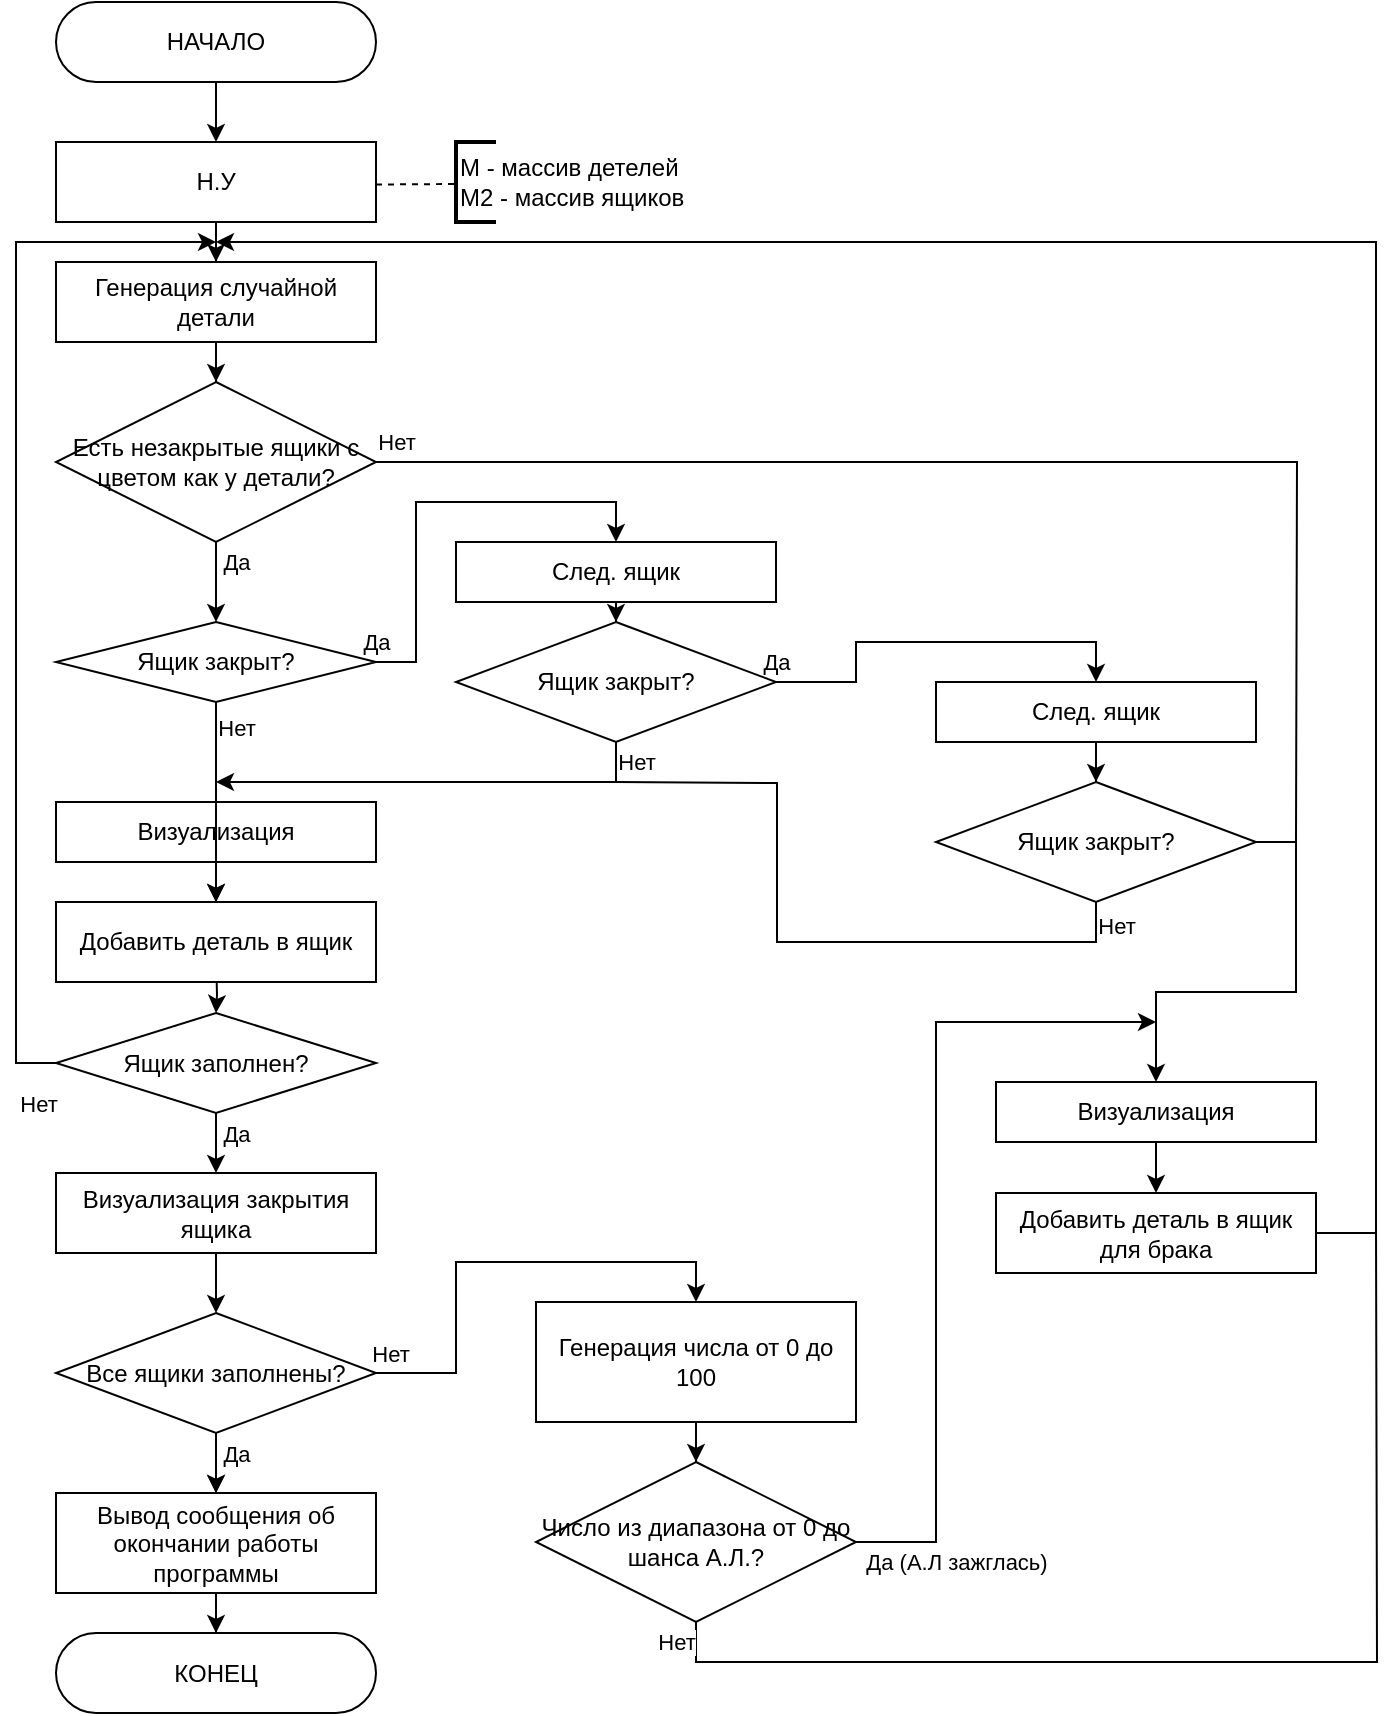 <mxfile version="15.2.9" type="device"><diagram id="C5RBs43oDa-KdzZeNtuy" name="Page-1"><mxGraphModel dx="1102" dy="614" grid="1" gridSize="10" guides="1" tooltips="1" connect="1" arrows="1" fold="1" page="1" pageScale="1" pageWidth="827" pageHeight="1169" math="0" shadow="0"><root><mxCell id="WIyWlLk6GJQsqaUBKTNV-0"/><mxCell id="WIyWlLk6GJQsqaUBKTNV-1" parent="WIyWlLk6GJQsqaUBKTNV-0"/><mxCell id="D72bb008APMsk19it4Rb-2" value="" style="edgeStyle=orthogonalEdgeStyle;rounded=0;orthogonalLoop=1;jettySize=auto;html=1;" parent="WIyWlLk6GJQsqaUBKTNV-1" source="D72bb008APMsk19it4Rb-0" target="D72bb008APMsk19it4Rb-1" edge="1"><mxGeometry relative="1" as="geometry"/></mxCell><mxCell id="D72bb008APMsk19it4Rb-0" value="НАЧАЛО" style="rounded=1;whiteSpace=wrap;html=1;arcSize=50;strokeWidth=1;fontSize=12;" parent="WIyWlLk6GJQsqaUBKTNV-1" vertex="1"><mxGeometry x="40" y="80" width="160" height="40" as="geometry"/></mxCell><mxCell id="hc4eUW8b2thEBbhZW7SV-0" value="" style="edgeStyle=orthogonalEdgeStyle;rounded=0;orthogonalLoop=1;jettySize=auto;html=1;" parent="WIyWlLk6GJQsqaUBKTNV-1" source="D72bb008APMsk19it4Rb-1" target="D72bb008APMsk19it4Rb-11" edge="1"><mxGeometry relative="1" as="geometry"/></mxCell><mxCell id="D72bb008APMsk19it4Rb-1" value="Н.У" style="rounded=0;whiteSpace=wrap;html=1;" parent="WIyWlLk6GJQsqaUBKTNV-1" vertex="1"><mxGeometry x="40" y="150" width="160" height="40" as="geometry"/></mxCell><mxCell id="D72bb008APMsk19it4Rb-3" value="" style="endArrow=none;dashed=1;html=1;exitX=1;exitY=0.5;exitDx=0;exitDy=0;fontSize=12;" parent="WIyWlLk6GJQsqaUBKTNV-1" edge="1"><mxGeometry width="50" height="50" relative="1" as="geometry"><mxPoint x="200" y="171.25" as="sourcePoint"/><mxPoint x="240" y="171" as="targetPoint"/></mxGeometry></mxCell><mxCell id="D72bb008APMsk19it4Rb-4" value="М - массив детелей&lt;br&gt;M2 - массив ящиков&lt;br&gt;" style="strokeWidth=2;html=1;shape=mxgraph.flowchart.annotation_1;align=left;pointerEvents=1;fontSize=12;" parent="WIyWlLk6GJQsqaUBKTNV-1" vertex="1"><mxGeometry x="240" y="150" width="20" height="40" as="geometry"/></mxCell><mxCell id="hc4eUW8b2thEBbhZW7SV-2" value="" style="edgeStyle=orthogonalEdgeStyle;rounded=0;orthogonalLoop=1;jettySize=auto;html=1;" parent="WIyWlLk6GJQsqaUBKTNV-1" source="D72bb008APMsk19it4Rb-11" target="hc4eUW8b2thEBbhZW7SV-1" edge="1"><mxGeometry relative="1" as="geometry"/></mxCell><mxCell id="D72bb008APMsk19it4Rb-11" value="Генерация случайной детали" style="whiteSpace=wrap;html=1;rounded=0;" parent="WIyWlLk6GJQsqaUBKTNV-1" vertex="1"><mxGeometry x="40" y="210" width="160" height="40" as="geometry"/></mxCell><mxCell id="D72bb008APMsk19it4Rb-27" value="" style="edgeStyle=orthogonalEdgeStyle;rounded=0;orthogonalLoop=1;jettySize=auto;html=1;" parent="WIyWlLk6GJQsqaUBKTNV-1" source="D72bb008APMsk19it4Rb-24" target="D72bb008APMsk19it4Rb-26" edge="1"><mxGeometry relative="1" as="geometry"/></mxCell><mxCell id="D72bb008APMsk19it4Rb-24" value="Визуализация" style="whiteSpace=wrap;html=1;" parent="WIyWlLk6GJQsqaUBKTNV-1" vertex="1"><mxGeometry x="40" y="480" width="160" height="30" as="geometry"/></mxCell><mxCell id="D72bb008APMsk19it4Rb-31" value="" style="edgeStyle=orthogonalEdgeStyle;rounded=0;orthogonalLoop=1;jettySize=auto;html=1;" parent="WIyWlLk6GJQsqaUBKTNV-1" target="D72bb008APMsk19it4Rb-30" edge="1"><mxGeometry relative="1" as="geometry"><mxPoint x="120" y="555.5" as="sourcePoint"/></mxGeometry></mxCell><mxCell id="D72bb008APMsk19it4Rb-26" value="Добавить деталь в ящик" style="whiteSpace=wrap;html=1;" parent="WIyWlLk6GJQsqaUBKTNV-1" vertex="1"><mxGeometry x="40" y="530" width="160" height="40" as="geometry"/></mxCell><mxCell id="D72bb008APMsk19it4Rb-33" value="Да" style="edgeStyle=orthogonalEdgeStyle;rounded=0;orthogonalLoop=1;jettySize=auto;html=1;" parent="WIyWlLk6GJQsqaUBKTNV-1" source="D72bb008APMsk19it4Rb-30" target="D72bb008APMsk19it4Rb-32" edge="1"><mxGeometry x="0.2" y="10" relative="1" as="geometry"><mxPoint as="offset"/></mxGeometry></mxCell><mxCell id="hc4eUW8b2thEBbhZW7SV-25" value="Нет" style="edgeStyle=orthogonalEdgeStyle;rounded=0;orthogonalLoop=1;jettySize=auto;html=1;endArrow=classic;endFill=1;exitX=0;exitY=0.5;exitDx=0;exitDy=0;" parent="WIyWlLk6GJQsqaUBKTNV-1" source="D72bb008APMsk19it4Rb-30" edge="1"><mxGeometry x="-0.966" y="20" relative="1" as="geometry"><mxPoint x="120" y="200" as="targetPoint"/><Array as="points"><mxPoint x="20" y="611"/><mxPoint x="20" y="200"/></Array><mxPoint as="offset"/></mxGeometry></mxCell><mxCell id="D72bb008APMsk19it4Rb-30" value="Ящик заполнен?" style="rhombus;whiteSpace=wrap;html=1;" parent="WIyWlLk6GJQsqaUBKTNV-1" vertex="1"><mxGeometry x="40" y="585.5" width="160" height="50" as="geometry"/></mxCell><mxCell id="D72bb008APMsk19it4Rb-39" value="" style="edgeStyle=orthogonalEdgeStyle;rounded=0;orthogonalLoop=1;jettySize=auto;html=1;" parent="WIyWlLk6GJQsqaUBKTNV-1" source="D72bb008APMsk19it4Rb-32" target="D72bb008APMsk19it4Rb-38" edge="1"><mxGeometry relative="1" as="geometry"/></mxCell><mxCell id="D72bb008APMsk19it4Rb-32" value="Визуализация закрытия ящика" style="whiteSpace=wrap;html=1;" parent="WIyWlLk6GJQsqaUBKTNV-1" vertex="1"><mxGeometry x="40" y="665.5" width="160" height="40" as="geometry"/></mxCell><mxCell id="D72bb008APMsk19it4Rb-43" value="" style="edgeStyle=orthogonalEdgeStyle;rounded=0;orthogonalLoop=1;jettySize=auto;html=1;entryX=0.5;entryY=0;entryDx=0;entryDy=0;" parent="WIyWlLk6GJQsqaUBKTNV-1" source="D72bb008APMsk19it4Rb-38" target="hc4eUW8b2thEBbhZW7SV-37" edge="1"><mxGeometry relative="1" as="geometry"><mxPoint x="120" y="835.5" as="targetPoint"/></mxGeometry></mxCell><mxCell id="hc4eUW8b2thEBbhZW7SV-39" value="Да" style="edgeStyle=orthogonalEdgeStyle;rounded=0;orthogonalLoop=1;jettySize=auto;html=1;endArrow=classic;endFill=1;" parent="WIyWlLk6GJQsqaUBKTNV-1" source="D72bb008APMsk19it4Rb-38" target="hc4eUW8b2thEBbhZW7SV-37" edge="1"><mxGeometry x="0.2" y="10" relative="1" as="geometry"><mxPoint as="offset"/></mxGeometry></mxCell><mxCell id="hc4eUW8b2thEBbhZW7SV-41" value="Нет" style="edgeStyle=orthogonalEdgeStyle;rounded=0;orthogonalLoop=1;jettySize=auto;html=1;endArrow=classic;endFill=1;entryX=0.5;entryY=0;entryDx=0;entryDy=0;" parent="WIyWlLk6GJQsqaUBKTNV-1" source="D72bb008APMsk19it4Rb-38" target="hc4eUW8b2thEBbhZW7SV-42" edge="1"><mxGeometry x="-0.943" y="10" relative="1" as="geometry"><mxPoint x="240" y="720" as="targetPoint"/><mxPoint as="offset"/></mxGeometry></mxCell><mxCell id="D72bb008APMsk19it4Rb-38" value="Все ящики заполнены?" style="rhombus;whiteSpace=wrap;html=1;" parent="WIyWlLk6GJQsqaUBKTNV-1" vertex="1"><mxGeometry x="40" y="735.5" width="160" height="60" as="geometry"/></mxCell><mxCell id="D72bb008APMsk19it4Rb-44" value="КОНЕЦ" style="rounded=1;whiteSpace=wrap;html=1;arcSize=50;strokeWidth=1;fontSize=12;" parent="WIyWlLk6GJQsqaUBKTNV-1" vertex="1"><mxGeometry x="40" y="895.5" width="160" height="40" as="geometry"/></mxCell><mxCell id="hc4eUW8b2thEBbhZW7SV-4" value="Да" style="edgeStyle=orthogonalEdgeStyle;rounded=0;orthogonalLoop=1;jettySize=auto;html=1;" parent="WIyWlLk6GJQsqaUBKTNV-1" source="hc4eUW8b2thEBbhZW7SV-1" edge="1"><mxGeometry x="-0.5" y="10" relative="1" as="geometry"><mxPoint x="120" y="390" as="targetPoint"/><mxPoint as="offset"/></mxGeometry></mxCell><mxCell id="hc4eUW8b2thEBbhZW7SV-34" value="Нет" style="edgeStyle=orthogonalEdgeStyle;rounded=0;orthogonalLoop=1;jettySize=auto;html=1;endArrow=none;endFill=0;" parent="WIyWlLk6GJQsqaUBKTNV-1" source="hc4eUW8b2thEBbhZW7SV-1" edge="1"><mxGeometry x="-0.969" y="10" relative="1" as="geometry"><mxPoint x="660" y="500" as="targetPoint"/><mxPoint as="offset"/></mxGeometry></mxCell><mxCell id="hc4eUW8b2thEBbhZW7SV-1" value="Есть незакрытые ящики с цветом как у детали?" style="rhombus;whiteSpace=wrap;html=1;rounded=0;" parent="WIyWlLk6GJQsqaUBKTNV-1" vertex="1"><mxGeometry x="40" y="270" width="160" height="80" as="geometry"/></mxCell><mxCell id="hc4eUW8b2thEBbhZW7SV-9" value="Да" style="edgeStyle=orthogonalEdgeStyle;rounded=0;orthogonalLoop=1;jettySize=auto;html=1;entryX=0.5;entryY=0;entryDx=0;entryDy=0;" parent="WIyWlLk6GJQsqaUBKTNV-1" source="hc4eUW8b2thEBbhZW7SV-5" target="hc4eUW8b2thEBbhZW7SV-8" edge="1"><mxGeometry x="-1" y="10" relative="1" as="geometry"><mxPoint as="offset"/></mxGeometry></mxCell><mxCell id="hc4eUW8b2thEBbhZW7SV-19" value="Нет" style="edgeStyle=orthogonalEdgeStyle;rounded=0;orthogonalLoop=1;jettySize=auto;html=1;" parent="WIyWlLk6GJQsqaUBKTNV-1" source="hc4eUW8b2thEBbhZW7SV-5" edge="1"><mxGeometry x="-0.75" y="10" relative="1" as="geometry"><mxPoint x="120" y="530" as="targetPoint"/><mxPoint as="offset"/></mxGeometry></mxCell><mxCell id="hc4eUW8b2thEBbhZW7SV-5" value="Ящик закрыт?" style="rhombus;whiteSpace=wrap;html=1;" parent="WIyWlLk6GJQsqaUBKTNV-1" vertex="1"><mxGeometry x="40" y="390" width="160" height="40" as="geometry"/></mxCell><mxCell id="hc4eUW8b2thEBbhZW7SV-11" value="" style="edgeStyle=orthogonalEdgeStyle;rounded=0;orthogonalLoop=1;jettySize=auto;html=1;" parent="WIyWlLk6GJQsqaUBKTNV-1" source="hc4eUW8b2thEBbhZW7SV-8" target="hc4eUW8b2thEBbhZW7SV-10" edge="1"><mxGeometry relative="1" as="geometry"/></mxCell><mxCell id="hc4eUW8b2thEBbhZW7SV-8" value="След. ящик" style="whiteSpace=wrap;html=1;" parent="WIyWlLk6GJQsqaUBKTNV-1" vertex="1"><mxGeometry x="240" y="350" width="160" height="30" as="geometry"/></mxCell><mxCell id="hc4eUW8b2thEBbhZW7SV-15" value="Да" style="edgeStyle=orthogonalEdgeStyle;rounded=0;orthogonalLoop=1;jettySize=auto;html=1;entryX=0.5;entryY=0;entryDx=0;entryDy=0;" parent="WIyWlLk6GJQsqaUBKTNV-1" source="hc4eUW8b2thEBbhZW7SV-10" target="hc4eUW8b2thEBbhZW7SV-14" edge="1"><mxGeometry x="-1" y="10" relative="1" as="geometry"><mxPoint as="offset"/></mxGeometry></mxCell><mxCell id="hc4eUW8b2thEBbhZW7SV-21" value="Нет" style="edgeStyle=orthogonalEdgeStyle;rounded=0;orthogonalLoop=1;jettySize=auto;html=1;exitX=0.5;exitY=1;exitDx=0;exitDy=0;" parent="WIyWlLk6GJQsqaUBKTNV-1" source="hc4eUW8b2thEBbhZW7SV-10" edge="1"><mxGeometry x="-0.909" y="10" relative="1" as="geometry"><mxPoint x="120" y="470" as="targetPoint"/><Array as="points"><mxPoint x="320" y="470"/></Array><mxPoint as="offset"/></mxGeometry></mxCell><mxCell id="hc4eUW8b2thEBbhZW7SV-10" value="Ящик закрыт?" style="rhombus;whiteSpace=wrap;html=1;" parent="WIyWlLk6GJQsqaUBKTNV-1" vertex="1"><mxGeometry x="240" y="390" width="160" height="60" as="geometry"/></mxCell><mxCell id="hc4eUW8b2thEBbhZW7SV-17" value="" style="edgeStyle=orthogonalEdgeStyle;rounded=0;orthogonalLoop=1;jettySize=auto;html=1;" parent="WIyWlLk6GJQsqaUBKTNV-1" source="hc4eUW8b2thEBbhZW7SV-14" target="hc4eUW8b2thEBbhZW7SV-16" edge="1"><mxGeometry relative="1" as="geometry"/></mxCell><mxCell id="hc4eUW8b2thEBbhZW7SV-14" value="След. ящик" style="whiteSpace=wrap;html=1;" parent="WIyWlLk6GJQsqaUBKTNV-1" vertex="1"><mxGeometry x="480" y="420" width="160" height="30" as="geometry"/></mxCell><mxCell id="hc4eUW8b2thEBbhZW7SV-23" value="Нет" style="edgeStyle=orthogonalEdgeStyle;rounded=0;orthogonalLoop=1;jettySize=auto;html=1;exitX=0.5;exitY=1;exitDx=0;exitDy=0;endArrow=none;endFill=0;" parent="WIyWlLk6GJQsqaUBKTNV-1" source="hc4eUW8b2thEBbhZW7SV-16" edge="1"><mxGeometry x="-0.933" y="10" relative="1" as="geometry"><mxPoint x="320" y="470" as="targetPoint"/><mxPoint as="offset"/></mxGeometry></mxCell><mxCell id="hc4eUW8b2thEBbhZW7SV-31" value="" style="edgeStyle=orthogonalEdgeStyle;rounded=0;orthogonalLoop=1;jettySize=auto;html=1;endArrow=classic;endFill=1;entryX=0.5;entryY=0;entryDx=0;entryDy=0;exitX=1;exitY=0.5;exitDx=0;exitDy=0;exitPerimeter=0;" parent="WIyWlLk6GJQsqaUBKTNV-1" source="hc4eUW8b2thEBbhZW7SV-16" target="hc4eUW8b2thEBbhZW7SV-29" edge="1"><mxGeometry relative="1" as="geometry"><mxPoint x="740" y="500" as="targetPoint"/></mxGeometry></mxCell><mxCell id="hc4eUW8b2thEBbhZW7SV-16" value="Ящик закрыт?" style="rhombus;whiteSpace=wrap;html=1;" parent="WIyWlLk6GJQsqaUBKTNV-1" vertex="1"><mxGeometry x="480" y="470" width="160" height="60" as="geometry"/></mxCell><mxCell id="hc4eUW8b2thEBbhZW7SV-36" value="" style="edgeStyle=orthogonalEdgeStyle;rounded=0;orthogonalLoop=1;jettySize=auto;html=1;endArrow=classic;endFill=1;exitX=1;exitY=0.5;exitDx=0;exitDy=0;" parent="WIyWlLk6GJQsqaUBKTNV-1" source="hc4eUW8b2thEBbhZW7SV-26" edge="1"><mxGeometry relative="1" as="geometry"><mxPoint x="120" y="200" as="targetPoint"/><Array as="points"><mxPoint x="700" y="696"/><mxPoint x="700" y="200"/></Array></mxGeometry></mxCell><mxCell id="hc4eUW8b2thEBbhZW7SV-26" value="Добавить деталь в ящик для брака" style="whiteSpace=wrap;html=1;" parent="WIyWlLk6GJQsqaUBKTNV-1" vertex="1"><mxGeometry x="510" y="675.5" width="160" height="40" as="geometry"/></mxCell><mxCell id="hc4eUW8b2thEBbhZW7SV-32" value="" style="edgeStyle=orthogonalEdgeStyle;rounded=0;orthogonalLoop=1;jettySize=auto;html=1;endArrow=classic;endFill=1;" parent="WIyWlLk6GJQsqaUBKTNV-1" source="hc4eUW8b2thEBbhZW7SV-29" target="hc4eUW8b2thEBbhZW7SV-26" edge="1"><mxGeometry relative="1" as="geometry"/></mxCell><mxCell id="hc4eUW8b2thEBbhZW7SV-29" value="Визуализация" style="whiteSpace=wrap;html=1;" parent="WIyWlLk6GJQsqaUBKTNV-1" vertex="1"><mxGeometry x="510" y="620" width="160" height="30" as="geometry"/></mxCell><mxCell id="hc4eUW8b2thEBbhZW7SV-38" value="" style="edgeStyle=orthogonalEdgeStyle;rounded=0;orthogonalLoop=1;jettySize=auto;html=1;endArrow=classic;endFill=1;" parent="WIyWlLk6GJQsqaUBKTNV-1" source="hc4eUW8b2thEBbhZW7SV-37" target="D72bb008APMsk19it4Rb-44" edge="1"><mxGeometry relative="1" as="geometry"/></mxCell><mxCell id="hc4eUW8b2thEBbhZW7SV-37" value="Вывод сообщения об окончании работы программы" style="rounded=0;whiteSpace=wrap;html=1;" parent="WIyWlLk6GJQsqaUBKTNV-1" vertex="1"><mxGeometry x="40" y="825.5" width="160" height="50" as="geometry"/></mxCell><mxCell id="hc4eUW8b2thEBbhZW7SV-48" value="" style="edgeStyle=orthogonalEdgeStyle;rounded=0;orthogonalLoop=1;jettySize=auto;html=1;endArrow=classic;endFill=1;" parent="WIyWlLk6GJQsqaUBKTNV-1" source="hc4eUW8b2thEBbhZW7SV-42" target="hc4eUW8b2thEBbhZW7SV-47" edge="1"><mxGeometry relative="1" as="geometry"/></mxCell><mxCell id="hc4eUW8b2thEBbhZW7SV-42" value="Генерация числа от 0 до 100" style="rounded=0;whiteSpace=wrap;html=1;" parent="WIyWlLk6GJQsqaUBKTNV-1" vertex="1"><mxGeometry x="280" y="730" width="160" height="60" as="geometry"/></mxCell><mxCell id="hc4eUW8b2thEBbhZW7SV-52" value="Да (А.Л зажглась)" style="edgeStyle=orthogonalEdgeStyle;rounded=0;orthogonalLoop=1;jettySize=auto;html=1;endArrow=classic;endFill=1;exitX=1;exitY=0.5;exitDx=0;exitDy=0;" parent="WIyWlLk6GJQsqaUBKTNV-1" source="hc4eUW8b2thEBbhZW7SV-47" edge="1"><mxGeometry x="-0.805" y="-14" relative="1" as="geometry"><mxPoint x="590" y="590" as="targetPoint"/><Array as="points"><mxPoint x="480" y="850"/><mxPoint x="480" y="590"/></Array><mxPoint x="-4" y="10" as="offset"/></mxGeometry></mxCell><mxCell id="hc4eUW8b2thEBbhZW7SV-54" value="Нет" style="edgeStyle=orthogonalEdgeStyle;rounded=0;orthogonalLoop=1;jettySize=auto;html=1;endArrow=none;endFill=0;exitX=0.5;exitY=1;exitDx=0;exitDy=0;" parent="WIyWlLk6GJQsqaUBKTNV-1" source="hc4eUW8b2thEBbhZW7SV-47" edge="1"><mxGeometry x="-0.966" y="-10" relative="1" as="geometry"><mxPoint x="700" y="690" as="targetPoint"/><mxPoint as="offset"/></mxGeometry></mxCell><mxCell id="hc4eUW8b2thEBbhZW7SV-47" value="Число из диапазона от 0 до шанса А.Л.?" style="rhombus;whiteSpace=wrap;html=1;rounded=0;" parent="WIyWlLk6GJQsqaUBKTNV-1" vertex="1"><mxGeometry x="280" y="810" width="160" height="80" as="geometry"/></mxCell></root></mxGraphModel></diagram></mxfile>